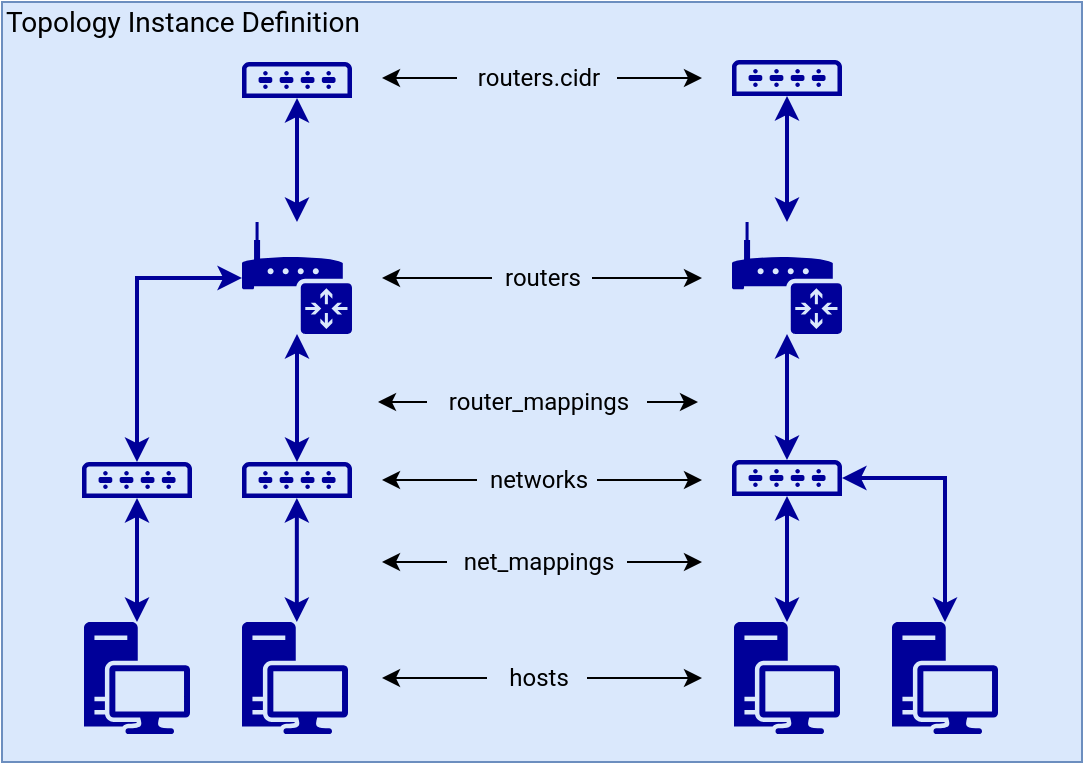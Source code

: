 <mxfile version="13.7.9" type="google"><diagram id="Jyk7rCg8KGbtXq0Xk9HY" name="Page-1"><mxGraphModel dx="1673" dy="1015" grid="1" gridSize="10" guides="1" tooltips="1" connect="1" arrows="1" fold="1" page="1" pageScale="1" pageWidth="540" pageHeight="390" math="0" shadow="0"><root><mxCell id="0"/><mxCell id="iMye_LXfVpJSYTO0qSQB-12" value="background" style="" parent="0"/><mxCell id="iMye_LXfVpJSYTO0qSQB-56" value="" style="rounded=0;whiteSpace=wrap;html=1;labelBackgroundColor=none;fontSize=12;noLabel=1;fontColor=none;fillColor=none;strokeColor=#FFFFFF;fontFamily=Roboto;fontSource=https%3A%2F%2Ffonts.googleapis.com%2Fcss%3Ffamily%3DRoboto;" parent="iMye_LXfVpJSYTO0qSQB-12" vertex="1"><mxGeometry width="540" height="380" as="geometry"/></mxCell><mxCell id="iMye_LXfVpJSYTO0qSQB-11" value="" style="rounded=0;whiteSpace=wrap;html=1;fillColor=#dae8fc;strokeColor=#6c8ebf;fontFamily=Roboto;fontSource=https%3A%2F%2Ffonts.googleapis.com%2Fcss%3Ffamily%3DRoboto;fontSize=12;" parent="iMye_LXfVpJSYTO0qSQB-12" vertex="1"><mxGeometry width="540" height="380" as="geometry"/></mxCell><mxCell id="GspVk5qRenpJ5wCwVO95-1" value="" style="pointerEvents=1;shadow=0;dashed=0;html=1;strokeColor=none;labelPosition=left;verticalLabelPosition=bottom;verticalAlign=top;outlineConnect=0;align=right;shape=mxgraph.office.devices.switch;spacingLeft=0;spacingBottom=0;spacingTop=0;spacing=0;spacingRight=-15;fontSize=12;labelBackgroundColor=#E6E6E6;fillColor=#000099;fontFamily=Roboto;fontSource=https%3A%2F%2Ffonts.googleapis.com%2Fcss%3Ffamily%3DRoboto;" vertex="1" parent="iMye_LXfVpJSYTO0qSQB-12"><mxGeometry x="120" y="230" width="55" height="18" as="geometry"/></mxCell><mxCell id="GspVk5qRenpJ5wCwVO95-2" value="" style="pointerEvents=1;shadow=0;dashed=0;html=1;strokeColor=none;labelPosition=center;verticalLabelPosition=bottom;verticalAlign=top;outlineConnect=0;align=center;shape=mxgraph.office.devices.workstation;fillColor=#000099;fontFamily=Roboto;fontSource=https%3A%2F%2Ffonts.googleapis.com%2Fcss%3Ffamily%3DRoboto;fontSize=12;" vertex="1" parent="iMye_LXfVpJSYTO0qSQB-12"><mxGeometry x="120" y="310" width="53" height="56" as="geometry"/></mxCell><mxCell id="GspVk5qRenpJ5wCwVO95-3" style="edgeStyle=orthogonalEdgeStyle;rounded=0;orthogonalLoop=1;jettySize=auto;html=1;startArrow=classic;startFill=1;strokeWidth=2;fontColor=#33FF33;strokeColor=#000099;fontFamily=Roboto;fontSource=https%3A%2F%2Ffonts.googleapis.com%2Fcss%3Ffamily%3DRoboto;fontSize=12;" edge="1" parent="iMye_LXfVpJSYTO0qSQB-12" source="cK_maNlCVZVQSUSzoBmn-5" target="GspVk5qRenpJ5wCwVO95-1"><mxGeometry relative="1" as="geometry"><mxPoint x="130" y="148.0" as="sourcePoint"/><mxPoint x="77.5" y="250" as="targetPoint"/></mxGeometry></mxCell><mxCell id="GspVk5qRenpJ5wCwVO95-7" style="edgeStyle=orthogonalEdgeStyle;rounded=0;orthogonalLoop=1;jettySize=auto;html=1;startArrow=classic;startFill=1;strokeWidth=2;fontColor=#33FF33;strokeColor=#000099;fontFamily=Roboto;fontSource=https%3A%2F%2Ffonts.googleapis.com%2Fcss%3Ffamily%3DRoboto;fontSize=12;" edge="1" parent="iMye_LXfVpJSYTO0qSQB-12" source="cK_maNlCVZVQSUSzoBmn-3" target="cK_maNlCVZVQSUSzoBmn-1"><mxGeometry relative="1" as="geometry"><mxPoint x="70" y="256" as="sourcePoint"/><mxPoint x="70" y="320" as="targetPoint"/></mxGeometry></mxCell><mxCell id="GspVk5qRenpJ5wCwVO95-9" value="" style="pointerEvents=1;shadow=0;dashed=0;html=1;strokeColor=none;labelPosition=center;verticalLabelPosition=bottom;verticalAlign=top;outlineConnect=0;align=center;shape=mxgraph.office.devices.workstation;fillColor=#000099;fontFamily=Roboto;fontSource=https%3A%2F%2Ffonts.googleapis.com%2Fcss%3Ffamily%3DRoboto;fontSize=12;" vertex="1" parent="iMye_LXfVpJSYTO0qSQB-12"><mxGeometry x="445" y="310" width="53" height="56" as="geometry"/></mxCell><mxCell id="GspVk5qRenpJ5wCwVO95-10" style="edgeStyle=orthogonalEdgeStyle;rounded=0;orthogonalLoop=1;jettySize=auto;html=1;startArrow=classic;startFill=1;strokeWidth=2;fontColor=#33FF33;strokeColor=#000099;fontFamily=Roboto;fontSource=https%3A%2F%2Ffonts.googleapis.com%2Fcss%3Ffamily%3DRoboto;fontSize=12;" edge="1" parent="iMye_LXfVpJSYTO0qSQB-12" source="cK_maNlCVZVQSUSzoBmn-4" target="GspVk5qRenpJ5wCwVO95-9"><mxGeometry relative="1" as="geometry"><mxPoint x="480" y="247" as="sourcePoint"/><mxPoint x="480" y="310" as="targetPoint"/></mxGeometry></mxCell><mxCell id="GspVk5qRenpJ5wCwVO95-11" style="edgeStyle=orthogonalEdgeStyle;rounded=0;orthogonalLoop=1;jettySize=auto;html=1;startArrow=classic;startFill=1;strokeWidth=2;fontColor=#33FF33;strokeColor=#000099;fontFamily=Roboto;fontSource=https%3A%2F%2Ffonts.googleapis.com%2Fcss%3Ffamily%3DRoboto;fontSize=12;" edge="1" parent="iMye_LXfVpJSYTO0qSQB-12"><mxGeometry relative="1" as="geometry"><mxPoint x="147.42" y="248" as="sourcePoint"/><mxPoint x="147.42" y="310" as="targetPoint"/></mxGeometry></mxCell><mxCell id="1" value="sandbox" parent="0"/><mxCell id="cK_maNlCVZVQSUSzoBmn-1" value="" style="pointerEvents=1;shadow=0;dashed=0;html=1;strokeColor=none;labelPosition=center;verticalLabelPosition=bottom;verticalAlign=top;outlineConnect=0;align=center;shape=mxgraph.office.devices.workstation;fillColor=#000099;fontFamily=Roboto;fontSource=https%3A%2F%2Ffonts.googleapis.com%2Fcss%3Ffamily%3DRoboto;fontSize=12;" parent="1" vertex="1"><mxGeometry x="41" y="310" width="53" height="56" as="geometry"/></mxCell><mxCell id="cK_maNlCVZVQSUSzoBmn-2" value="" style="pointerEvents=1;shadow=0;dashed=0;html=1;strokeColor=none;labelPosition=center;verticalLabelPosition=bottom;verticalAlign=top;outlineConnect=0;align=center;shape=mxgraph.office.devices.workstation;fillColor=#000099;fontFamily=Roboto;fontSource=https%3A%2F%2Ffonts.googleapis.com%2Fcss%3Ffamily%3DRoboto;fontSize=12;" parent="1" vertex="1"><mxGeometry x="366" y="310" width="53" height="56" as="geometry"/></mxCell><mxCell id="cK_maNlCVZVQSUSzoBmn-3" value="" style="pointerEvents=1;shadow=0;dashed=0;html=1;strokeColor=none;labelPosition=left;verticalLabelPosition=bottom;verticalAlign=top;outlineConnect=0;align=right;shape=mxgraph.office.devices.switch;spacingLeft=0;spacingBottom=0;spacingTop=0;spacing=0;spacingRight=-15;fontSize=12;labelBackgroundColor=#E6E6E6;fillColor=#000099;fontFamily=Roboto;fontSource=https%3A%2F%2Ffonts.googleapis.com%2Fcss%3Ffamily%3DRoboto;" parent="1" vertex="1"><mxGeometry x="40" y="230" width="55" height="18" as="geometry"/></mxCell><mxCell id="cK_maNlCVZVQSUSzoBmn-5" value="" style="pointerEvents=1;shadow=0;dashed=0;html=1;strokeColor=none;labelPosition=center;verticalLabelPosition=bottom;verticalAlign=top;outlineConnect=0;align=center;shape=mxgraph.office.devices.router;fillColor=#000099;fontFamily=Roboto;fontSource=https%3A%2F%2Ffonts.googleapis.com%2Fcss%3Ffamily%3DRoboto;fontSize=12;" parent="1" vertex="1"><mxGeometry x="120" y="110" width="55" height="56" as="geometry"/></mxCell><mxCell id="cK_maNlCVZVQSUSzoBmn-6" value="" style="pointerEvents=1;shadow=0;dashed=0;html=1;strokeColor=none;labelPosition=center;verticalLabelPosition=bottom;verticalAlign=top;outlineConnect=0;align=center;shape=mxgraph.office.devices.router;fillColor=#000099;fontFamily=Roboto;fontSource=https%3A%2F%2Ffonts.googleapis.com%2Fcss%3Ffamily%3DRoboto;fontSize=12;" parent="1" vertex="1"><mxGeometry x="365" y="110" width="55" height="56" as="geometry"/></mxCell><mxCell id="cK_maNlCVZVQSUSzoBmn-7" value="" style="pointerEvents=1;shadow=0;dashed=0;html=1;strokeColor=none;labelPosition=center;verticalLabelPosition=bottom;verticalAlign=top;outlineConnect=0;align=center;shape=mxgraph.office.devices.switch;fillColor=#000099;fontFamily=Roboto;fontSource=https%3A%2F%2Ffonts.googleapis.com%2Fcss%3Ffamily%3DRoboto;fontSize=12;" parent="1" vertex="1"><mxGeometry x="120" y="30" width="55" height="18" as="geometry"/></mxCell><mxCell id="cK_maNlCVZVQSUSzoBmn-13" value="" style="pointerEvents=1;shadow=0;dashed=0;html=1;strokeColor=none;labelPosition=center;verticalLabelPosition=bottom;verticalAlign=top;outlineConnect=0;align=center;shape=mxgraph.office.devices.switch;fillColor=#000099;fontFamily=Roboto;fontSource=https%3A%2F%2Ffonts.googleapis.com%2Fcss%3Ffamily%3DRoboto;fontSize=12;" parent="1" vertex="1"><mxGeometry x="365" y="29" width="55" height="18" as="geometry"/></mxCell><mxCell id="cK_maNlCVZVQSUSzoBmn-24" style="edgeStyle=orthogonalEdgeStyle;rounded=0;orthogonalLoop=1;jettySize=auto;html=1;startArrow=classic;startFill=1;strokeWidth=2;fontColor=#33FF33;strokeColor=#000099;fontFamily=Roboto;fontSource=https%3A%2F%2Ffonts.googleapis.com%2Fcss%3Ffamily%3DRoboto;fontSize=12;" parent="1" source="cK_maNlCVZVQSUSzoBmn-4" target="cK_maNlCVZVQSUSzoBmn-2" edge="1"><mxGeometry relative="1" as="geometry"/></mxCell><mxCell id="cK_maNlCVZVQSUSzoBmn-25" style="edgeStyle=orthogonalEdgeStyle;rounded=0;orthogonalLoop=1;jettySize=auto;html=1;startArrow=classic;startFill=1;strokeWidth=2;fontColor=#33FF33;strokeColor=#000099;fontFamily=Roboto;fontSource=https%3A%2F%2Ffonts.googleapis.com%2Fcss%3Ffamily%3DRoboto;fontSize=12;" parent="1" source="cK_maNlCVZVQSUSzoBmn-5" target="cK_maNlCVZVQSUSzoBmn-3" edge="1"><mxGeometry relative="1" as="geometry"/></mxCell><mxCell id="cK_maNlCVZVQSUSzoBmn-23" style="edgeStyle=orthogonalEdgeStyle;rounded=0;orthogonalLoop=1;jettySize=auto;html=1;startArrow=classic;startFill=1;strokeWidth=2;fontColor=#33FF33;strokeColor=#000099;fontFamily=Roboto;fontSource=https%3A%2F%2Ffonts.googleapis.com%2Fcss%3Ffamily%3DRoboto;fontSize=12;" parent="1" source="cK_maNlCVZVQSUSzoBmn-6" target="cK_maNlCVZVQSUSzoBmn-4" edge="1"><mxGeometry relative="1" as="geometry"/></mxCell><mxCell id="cK_maNlCVZVQSUSzoBmn-21" style="edgeStyle=orthogonalEdgeStyle;rounded=0;orthogonalLoop=1;jettySize=auto;html=1;startArrow=classic;startFill=1;strokeWidth=2;fontColor=#33FF33;strokeColor=#000099;fontFamily=Roboto;fontSource=https%3A%2F%2Ffonts.googleapis.com%2Fcss%3Ffamily%3DRoboto;fontSize=12;" parent="1" source="cK_maNlCVZVQSUSzoBmn-7" target="cK_maNlCVZVQSUSzoBmn-5" edge="1"><mxGeometry relative="1" as="geometry"/></mxCell><mxCell id="cK_maNlCVZVQSUSzoBmn-22" style="edgeStyle=orthogonalEdgeStyle;rounded=0;orthogonalLoop=1;jettySize=auto;html=1;startArrow=classic;startFill=1;strokeWidth=2;fontColor=#33FF33;strokeColor=#000099;fontFamily=Roboto;fontSource=https%3A%2F%2Ffonts.googleapis.com%2Fcss%3Ffamily%3DRoboto;fontSize=12;" parent="1" source="cK_maNlCVZVQSUSzoBmn-13" target="cK_maNlCVZVQSUSzoBmn-6" edge="1"><mxGeometry relative="1" as="geometry"/></mxCell><mxCell id="iMye_LXfVpJSYTO0qSQB-35" style="edgeStyle=orthogonalEdgeStyle;rounded=0;jumpSize=6;orthogonalLoop=1;jettySize=auto;html=1;startSize=6;endArrow=classic;endFill=1;endSize=6;strokeWidth=1;fontFamily=Roboto;fontSource=https%3A%2F%2Ffonts.googleapis.com%2Fcss%3Ffamily%3DRoboto;fontSize=12;" parent="1" source="iMye_LXfVpJSYTO0qSQB-1" edge="1"><mxGeometry relative="1" as="geometry"><mxPoint x="350" y="338" as="targetPoint"/></mxGeometry></mxCell><mxCell id="iMye_LXfVpJSYTO0qSQB-36" style="edgeStyle=orthogonalEdgeStyle;rounded=0;jumpSize=6;orthogonalLoop=1;jettySize=auto;html=1;startSize=6;endArrow=classic;endFill=1;endSize=6;strokeWidth=1;fontFamily=Roboto;fontSource=https%3A%2F%2Ffonts.googleapis.com%2Fcss%3Ffamily%3DRoboto;fontSize=12;" parent="1" source="iMye_LXfVpJSYTO0qSQB-1" edge="1"><mxGeometry relative="1" as="geometry"><mxPoint x="190" y="338" as="targetPoint"/></mxGeometry></mxCell><mxCell id="iMye_LXfVpJSYTO0qSQB-1" value="hosts" style="text;html=1;align=center;verticalAlign=middle;resizable=0;points=[];autosize=1;fontFamily=Roboto;fontSource=https%3A%2F%2Ffonts.googleapis.com%2Fcss%3Ffamily%3DRoboto;fontSize=12;" parent="1" vertex="1"><mxGeometry x="242.5" y="328" width="50" height="20" as="geometry"/></mxCell><mxCell id="iMye_LXfVpJSYTO0qSQB-31" style="edgeStyle=orthogonalEdgeStyle;rounded=0;jumpSize=6;orthogonalLoop=1;jettySize=auto;html=1;startSize=6;endArrow=classic;endFill=1;endSize=6;strokeWidth=1;fontFamily=Roboto;fontSource=https%3A%2F%2Ffonts.googleapis.com%2Fcss%3Ffamily%3DRoboto;fontSize=12;" parent="1" source="iMye_LXfVpJSYTO0qSQB-2" edge="1"><mxGeometry relative="1" as="geometry"><mxPoint x="350" y="280" as="targetPoint"/></mxGeometry></mxCell><mxCell id="iMye_LXfVpJSYTO0qSQB-32" style="edgeStyle=orthogonalEdgeStyle;rounded=0;jumpSize=6;orthogonalLoop=1;jettySize=auto;html=1;startSize=6;endArrow=classic;endFill=1;endSize=6;strokeWidth=1;fontFamily=Roboto;fontSource=https%3A%2F%2Ffonts.googleapis.com%2Fcss%3Ffamily%3DRoboto;fontSize=12;" parent="1" source="iMye_LXfVpJSYTO0qSQB-2" edge="1"><mxGeometry relative="1" as="geometry"><mxPoint x="190" y="280" as="targetPoint"/></mxGeometry></mxCell><mxCell id="iMye_LXfVpJSYTO0qSQB-2" value="net_mappings" style="text;html=1;align=center;verticalAlign=middle;resizable=0;points=[];autosize=1;fontFamily=Roboto;fontSource=https%3A%2F%2Ffonts.googleapis.com%2Fcss%3Ffamily%3DRoboto;fontSize=12;" parent="1" vertex="1"><mxGeometry x="222.5" y="270" width="90" height="20" as="geometry"/></mxCell><mxCell id="iMye_LXfVpJSYTO0qSQB-28" style="edgeStyle=orthogonalEdgeStyle;rounded=0;jumpSize=6;orthogonalLoop=1;jettySize=auto;html=1;startSize=6;endArrow=classic;endFill=1;endSize=6;strokeWidth=1;fontFamily=Roboto;fontSource=https%3A%2F%2Ffonts.googleapis.com%2Fcss%3Ffamily%3DRoboto;fontSize=12;" parent="1" source="iMye_LXfVpJSYTO0qSQB-3" edge="1"><mxGeometry relative="1" as="geometry"><mxPoint x="348" y="200" as="targetPoint"/></mxGeometry></mxCell><mxCell id="iMye_LXfVpJSYTO0qSQB-29" style="edgeStyle=orthogonalEdgeStyle;rounded=0;jumpSize=6;orthogonalLoop=1;jettySize=auto;html=1;startSize=6;endArrow=classic;endFill=1;endSize=6;strokeWidth=1;fontFamily=Roboto;fontSource=https%3A%2F%2Ffonts.googleapis.com%2Fcss%3Ffamily%3DRoboto;fontSize=12;" parent="1" source="iMye_LXfVpJSYTO0qSQB-3" edge="1"><mxGeometry relative="1" as="geometry"><mxPoint x="188" y="200" as="targetPoint"/></mxGeometry></mxCell><mxCell id="iMye_LXfVpJSYTO0qSQB-3" value="&lt;div style=&quot;font-size: 12px;&quot;&gt;router_mappings&lt;/div&gt;" style="text;html=1;align=center;verticalAlign=middle;resizable=0;points=[];autosize=1;fontFamily=Roboto;fontSource=https%3A%2F%2Ffonts.googleapis.com%2Fcss%3Ffamily%3DRoboto;fontSize=12;" parent="1" vertex="1"><mxGeometry x="212.5" y="190" width="110" height="20" as="geometry"/></mxCell><mxCell id="iMye_LXfVpJSYTO0qSQB-33" style="edgeStyle=orthogonalEdgeStyle;rounded=0;jumpSize=6;orthogonalLoop=1;jettySize=auto;html=1;startSize=6;endArrow=classic;endFill=1;endSize=6;strokeWidth=1;fontFamily=Roboto;fontSource=https%3A%2F%2Ffonts.googleapis.com%2Fcss%3Ffamily%3DRoboto;fontSize=12;" parent="1" source="iMye_LXfVpJSYTO0qSQB-4" edge="1"><mxGeometry relative="1" as="geometry"><mxPoint x="350" y="239" as="targetPoint"/></mxGeometry></mxCell><mxCell id="iMye_LXfVpJSYTO0qSQB-34" style="edgeStyle=orthogonalEdgeStyle;rounded=0;jumpSize=6;orthogonalLoop=1;jettySize=auto;html=1;startSize=6;endArrow=classic;endFill=1;endSize=6;strokeWidth=1;fontFamily=Roboto;fontSource=https%3A%2F%2Ffonts.googleapis.com%2Fcss%3Ffamily%3DRoboto;fontSize=12;" parent="1" source="iMye_LXfVpJSYTO0qSQB-4" edge="1"><mxGeometry relative="1" as="geometry"><mxPoint x="190" y="239" as="targetPoint"/></mxGeometry></mxCell><mxCell id="iMye_LXfVpJSYTO0qSQB-4" value="networks" style="text;html=1;align=center;verticalAlign=middle;resizable=0;points=[];autosize=1;fontFamily=Roboto;fontSource=https%3A%2F%2Ffonts.googleapis.com%2Fcss%3Ffamily%3DRoboto;fontSize=12;" parent="1" vertex="1"><mxGeometry x="237.5" y="229" width="60" height="20" as="geometry"/></mxCell><mxCell id="iMye_LXfVpJSYTO0qSQB-37" style="edgeStyle=orthogonalEdgeStyle;rounded=0;jumpSize=6;orthogonalLoop=1;jettySize=auto;html=1;startSize=6;endArrow=classic;endFill=1;endSize=6;strokeWidth=1;fontFamily=Roboto;fontSource=https%3A%2F%2Ffonts.googleapis.com%2Fcss%3Ffamily%3DRoboto;fontSize=12;" parent="1" source="iMye_LXfVpJSYTO0qSQB-5" edge="1"><mxGeometry relative="1" as="geometry"><mxPoint x="350" y="138" as="targetPoint"/></mxGeometry></mxCell><mxCell id="iMye_LXfVpJSYTO0qSQB-38" style="edgeStyle=orthogonalEdgeStyle;rounded=0;jumpSize=6;orthogonalLoop=1;jettySize=auto;html=1;startSize=6;endArrow=classic;endFill=1;endSize=6;strokeWidth=1;fontFamily=Roboto;fontSource=https%3A%2F%2Ffonts.googleapis.com%2Fcss%3Ffamily%3DRoboto;fontSize=12;" parent="1" source="iMye_LXfVpJSYTO0qSQB-5" edge="1"><mxGeometry relative="1" as="geometry"><mxPoint x="190" y="138" as="targetPoint"/></mxGeometry></mxCell><mxCell id="iMye_LXfVpJSYTO0qSQB-5" value="routers" style="text;html=1;align=center;verticalAlign=middle;resizable=0;points=[];autosize=1;fontFamily=Roboto;fontSource=https%3A%2F%2Ffonts.googleapis.com%2Fcss%3Ffamily%3DRoboto;fontSize=12;" parent="1" vertex="1"><mxGeometry x="245" y="128" width="50" height="20" as="geometry"/></mxCell><mxCell id="iMye_LXfVpJSYTO0qSQB-39" style="edgeStyle=orthogonalEdgeStyle;rounded=0;jumpSize=6;orthogonalLoop=1;jettySize=auto;html=1;startSize=6;endArrow=classic;endFill=1;endSize=6;strokeWidth=1;fontFamily=Roboto;fontSource=https%3A%2F%2Ffonts.googleapis.com%2Fcss%3Ffamily%3DRoboto;fontSize=12;" parent="1" source="iMye_LXfVpJSYTO0qSQB-6" edge="1"><mxGeometry relative="1" as="geometry"><mxPoint x="350" y="38" as="targetPoint"/></mxGeometry></mxCell><mxCell id="iMye_LXfVpJSYTO0qSQB-40" style="edgeStyle=orthogonalEdgeStyle;rounded=0;jumpSize=6;orthogonalLoop=1;jettySize=auto;html=1;startSize=6;endArrow=classic;endFill=1;endSize=6;strokeWidth=1;fontFamily=Roboto;fontSource=https%3A%2F%2Ffonts.googleapis.com%2Fcss%3Ffamily%3DRoboto;fontSize=12;" parent="1" source="iMye_LXfVpJSYTO0qSQB-6" edge="1"><mxGeometry relative="1" as="geometry"><mxPoint x="190" y="38" as="targetPoint"/></mxGeometry></mxCell><mxCell id="iMye_LXfVpJSYTO0qSQB-6" value="routers.cidr" style="text;html=1;align=center;verticalAlign=middle;resizable=0;points=[];autosize=1;fontFamily=Roboto;fontSource=https%3A%2F%2Ffonts.googleapis.com%2Fcss%3Ffamily%3DRoboto;fontSize=12;" parent="1" vertex="1"><mxGeometry x="227.5" y="28" width="80" height="20" as="geometry"/></mxCell><mxCell id="iMye_LXfVpJSYTO0qSQB-41" style="edgeStyle=orthogonalEdgeStyle;rounded=0;jumpSize=6;orthogonalLoop=1;jettySize=auto;html=1;exitX=0.5;exitY=1;exitDx=0;exitDy=0;startSize=6;endArrow=classic;endFill=1;endSize=6;strokeWidth=1;fontFamily=Roboto;fontSource=https%3A%2F%2Ffonts.googleapis.com%2Fcss%3Ffamily%3DRoboto;fontSize=12;" parent="1" edge="1"><mxGeometry relative="1" as="geometry"><mxPoint x="295" y="380" as="sourcePoint"/><mxPoint x="295" y="380" as="targetPoint"/></mxGeometry></mxCell><mxCell id="cK_maNlCVZVQSUSzoBmn-4" value="" style="pointerEvents=1;shadow=0;dashed=0;html=1;strokeColor=none;labelPosition=right;verticalLabelPosition=bottom;verticalAlign=top;outlineConnect=0;align=left;shape=mxgraph.office.devices.switch;spacing=0;spacingLeft=-15;fontSize=12;labelBackgroundColor=#E6E6E6;fillColor=#000099;fontFamily=Roboto;fontSource=https%3A%2F%2Ffonts.googleapis.com%2Fcss%3Ffamily%3DRoboto;" parent="1" vertex="1"><mxGeometry x="365" y="229" width="55" height="18" as="geometry"/></mxCell><mxCell id="iMye_LXfVpJSYTO0qSQB-66" value="Topology Instance Definition" style="text;html=1;align=left;verticalAlign=middle;resizable=0;points=[];autosize=1;fontSize=14;fontColor=none;fontFamily=Roboto;fontSource=https%3A%2F%2Ffonts.googleapis.com%2Fcss%3Ffamily%3DRoboto;" parent="1" vertex="1"><mxGeometry width="190" height="20" as="geometry"/></mxCell></root></mxGraphModel></diagram></mxfile>